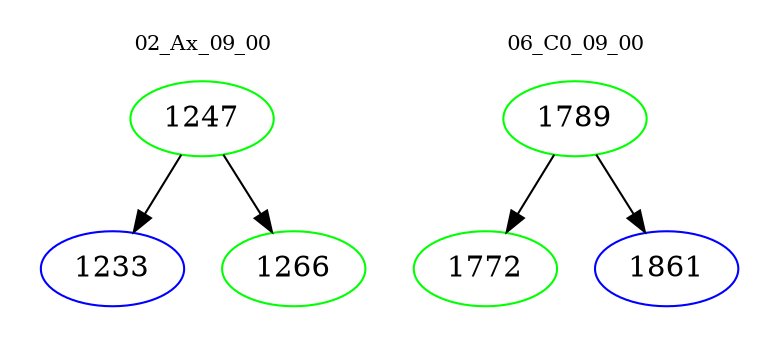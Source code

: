 digraph{
subgraph cluster_0 {
color = white
label = "02_Ax_09_00";
fontsize=10;
T0_1247 [label="1247", color="green"]
T0_1247 -> T0_1233 [color="black"]
T0_1233 [label="1233", color="blue"]
T0_1247 -> T0_1266 [color="black"]
T0_1266 [label="1266", color="green"]
}
subgraph cluster_1 {
color = white
label = "06_C0_09_00";
fontsize=10;
T1_1789 [label="1789", color="green"]
T1_1789 -> T1_1772 [color="black"]
T1_1772 [label="1772", color="green"]
T1_1789 -> T1_1861 [color="black"]
T1_1861 [label="1861", color="blue"]
}
}
